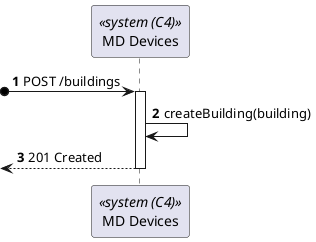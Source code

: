 @startuml process-view
autonumber
participant SYS as "MD Devices" <<system (C4)>>


?o-> SYS : POST /buildings
activate SYS

SYS -> SYS : createBuilding(building)
<-- SYS : 201 Created
deactivate SYS

@enduml
